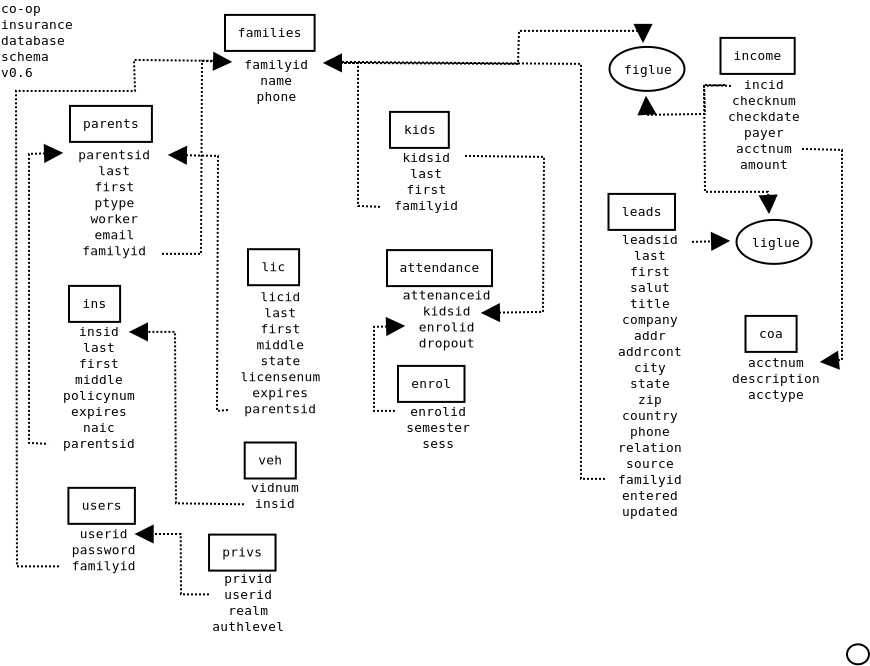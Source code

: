 <?xml version="1.0"?>
<dia:diagram xmlns:dia="http://www.lysator.liu.se/~alla/dia/">
  <dia:layer name="Background" visible="true">
    <dia:object type="ER - Entity" version="0" id="O0">
      <dia:attribute name="obj_pos">
        <dia:point val="19.75,5.65"/>
      </dia:attribute>
      <dia:attribute name="obj_bb">
        <dia:rectangle val="19.7,5.6;23.339,7.5"/>
      </dia:attribute>
      <dia:attribute name="elem_corner">
        <dia:point val="19.75,5.65"/>
      </dia:attribute>
      <dia:attribute name="elem_width">
        <dia:real val="3.539"/>
      </dia:attribute>
      <dia:attribute name="elem_height">
        <dia:real val="1.8"/>
      </dia:attribute>
      <dia:attribute name="border_width">
        <dia:real val="0.1"/>
      </dia:attribute>
      <dia:attribute name="border_color">
        <dia:color val="#000000"/>
      </dia:attribute>
      <dia:attribute name="inner_color">
        <dia:color val="#ffffff"/>
      </dia:attribute>
      <dia:attribute name="name">
        <dia:string>#kids#</dia:string>
      </dia:attribute>
      <dia:attribute name="weak">
        <dia:boolean val="false"/>
      </dia:attribute>
    </dia:object>
    <dia:object type="ER - Entity" version="0" id="O1">
      <dia:attribute name="obj_pos">
        <dia:point val="3.75,5.35"/>
      </dia:attribute>
      <dia:attribute name="obj_bb">
        <dia:rectangle val="3.7,5.3;8.794,7.2"/>
      </dia:attribute>
      <dia:attribute name="elem_corner">
        <dia:point val="3.75,5.35"/>
      </dia:attribute>
      <dia:attribute name="elem_width">
        <dia:real val="4.994"/>
      </dia:attribute>
      <dia:attribute name="elem_height">
        <dia:real val="1.8"/>
      </dia:attribute>
      <dia:attribute name="border_width">
        <dia:real val="0.1"/>
      </dia:attribute>
      <dia:attribute name="border_color">
        <dia:color val="#000000"/>
      </dia:attribute>
      <dia:attribute name="inner_color">
        <dia:color val="#ffffff"/>
      </dia:attribute>
      <dia:attribute name="name">
        <dia:string>#parents#</dia:string>
      </dia:attribute>
      <dia:attribute name="weak">
        <dia:boolean val="false"/>
      </dia:attribute>
    </dia:object>
    <dia:object type="ER - Entity" version="0" id="O2">
      <dia:attribute name="obj_pos">
        <dia:point val="3.7,14.35"/>
      </dia:attribute>
      <dia:attribute name="obj_bb">
        <dia:rectangle val="3.65,14.3;6.804,16.2"/>
      </dia:attribute>
      <dia:attribute name="elem_corner">
        <dia:point val="3.7,14.35"/>
      </dia:attribute>
      <dia:attribute name="elem_width">
        <dia:real val="3.054"/>
      </dia:attribute>
      <dia:attribute name="elem_height">
        <dia:real val="1.8"/>
      </dia:attribute>
      <dia:attribute name="border_width">
        <dia:real val="0.1"/>
      </dia:attribute>
      <dia:attribute name="border_color">
        <dia:color val="#000000"/>
      </dia:attribute>
      <dia:attribute name="inner_color">
        <dia:color val="#ffffff"/>
      </dia:attribute>
      <dia:attribute name="name">
        <dia:string>#ins#</dia:string>
      </dia:attribute>
      <dia:attribute name="weak">
        <dia:boolean val="false"/>
      </dia:attribute>
    </dia:object>
    <dia:object type="ER - Entity" version="0" id="O3">
      <dia:attribute name="obj_pos">
        <dia:point val="12.65,12.515"/>
      </dia:attribute>
      <dia:attribute name="obj_bb">
        <dia:rectangle val="12.6,12.466;15.754,14.366"/>
      </dia:attribute>
      <dia:attribute name="elem_corner">
        <dia:point val="12.65,12.515"/>
      </dia:attribute>
      <dia:attribute name="elem_width">
        <dia:real val="3.054"/>
      </dia:attribute>
      <dia:attribute name="elem_height">
        <dia:real val="1.8"/>
      </dia:attribute>
      <dia:attribute name="border_width">
        <dia:real val="0.1"/>
      </dia:attribute>
      <dia:attribute name="border_color">
        <dia:color val="#000000"/>
      </dia:attribute>
      <dia:attribute name="inner_color">
        <dia:color val="#ffffff"/>
      </dia:attribute>
      <dia:attribute name="name">
        <dia:string>#lic#</dia:string>
      </dia:attribute>
      <dia:attribute name="weak">
        <dia:boolean val="false"/>
      </dia:attribute>
    </dia:object>
    <dia:object type="ER - Entity" version="0" id="O4">
      <dia:attribute name="obj_pos">
        <dia:point val="20.15,18.35"/>
      </dia:attribute>
      <dia:attribute name="obj_bb">
        <dia:rectangle val="20.1,18.3;24.224,20.2"/>
      </dia:attribute>
      <dia:attribute name="elem_corner">
        <dia:point val="20.15,18.35"/>
      </dia:attribute>
      <dia:attribute name="elem_width">
        <dia:real val="4.024"/>
      </dia:attribute>
      <dia:attribute name="elem_height">
        <dia:real val="1.8"/>
      </dia:attribute>
      <dia:attribute name="border_width">
        <dia:real val="0.1"/>
      </dia:attribute>
      <dia:attribute name="border_color">
        <dia:color val="#000000"/>
      </dia:attribute>
      <dia:attribute name="inner_color">
        <dia:color val="#ffffff"/>
      </dia:attribute>
      <dia:attribute name="name">
        <dia:string>#enrol#</dia:string>
      </dia:attribute>
      <dia:attribute name="weak">
        <dia:boolean val="false"/>
      </dia:attribute>
    </dia:object>
    <dia:object type="ER - Entity" version="0" id="O5">
      <dia:attribute name="obj_pos">
        <dia:point val="11.5,0.8"/>
      </dia:attribute>
      <dia:attribute name="obj_bb">
        <dia:rectangle val="11.45,0.75;17.028,2.65"/>
      </dia:attribute>
      <dia:attribute name="elem_corner">
        <dia:point val="11.5,0.8"/>
      </dia:attribute>
      <dia:attribute name="elem_width">
        <dia:real val="5.478"/>
      </dia:attribute>
      <dia:attribute name="elem_height">
        <dia:real val="1.8"/>
      </dia:attribute>
      <dia:attribute name="border_width">
        <dia:real val="0.1"/>
      </dia:attribute>
      <dia:attribute name="border_color">
        <dia:color val="#000000"/>
      </dia:attribute>
      <dia:attribute name="inner_color">
        <dia:color val="#ffffff"/>
      </dia:attribute>
      <dia:attribute name="name">
        <dia:string>#families#</dia:string>
      </dia:attribute>
      <dia:attribute name="weak">
        <dia:boolean val="false"/>
      </dia:attribute>
    </dia:object>
    <dia:object type="Standard - Text" version="0" id="O6">
      <dia:attribute name="obj_pos">
        <dia:point val="4.8,16.2"/>
      </dia:attribute>
      <dia:attribute name="obj_bb">
        <dia:rectangle val="4.75,15.566;4.8,16.366"/>
      </dia:attribute>
      <dia:attribute name="text">
        <dia:composite type="text">
          <dia:attribute name="string">
            <dia:string>##</dia:string>
          </dia:attribute>
          <dia:attribute name="font">
            <dia:font name="Courier"/>
          </dia:attribute>
          <dia:attribute name="height">
            <dia:real val="0.8"/>
          </dia:attribute>
          <dia:attribute name="pos">
            <dia:point val="4.8,16.2"/>
          </dia:attribute>
          <dia:attribute name="color">
            <dia:color val="#000000"/>
          </dia:attribute>
          <dia:attribute name="alignment">
            <dia:enum val="1"/>
          </dia:attribute>
        </dia:composite>
      </dia:attribute>
    </dia:object>
    <dia:object type="Standard - Text" version="0" id="O7">
      <dia:attribute name="obj_pos">
        <dia:point val="5.227,16.15"/>
      </dia:attribute>
      <dia:attribute name="obj_bb">
        <dia:rectangle val="5.177,15.515;5.227,16.316"/>
      </dia:attribute>
      <dia:attribute name="text">
        <dia:composite type="text">
          <dia:attribute name="string">
            <dia:string>##</dia:string>
          </dia:attribute>
          <dia:attribute name="font">
            <dia:font name="Courier"/>
          </dia:attribute>
          <dia:attribute name="height">
            <dia:real val="0.8"/>
          </dia:attribute>
          <dia:attribute name="pos">
            <dia:point val="5.227,16.15"/>
          </dia:attribute>
          <dia:attribute name="color">
            <dia:color val="#000000"/>
          </dia:attribute>
          <dia:attribute name="alignment">
            <dia:enum val="1"/>
          </dia:attribute>
        </dia:composite>
      </dia:attribute>
      <dia:connections>
        <dia:connection handle="0" to="O2" connection="6"/>
      </dia:connections>
    </dia:object>
    <dia:object type="Standard - Text" version="0" id="O8">
      <dia:attribute name="obj_pos">
        <dia:point val="5.2,16.85"/>
      </dia:attribute>
      <dia:attribute name="obj_bb">
        <dia:rectangle val="2.868,16.215;7.482,22.616"/>
      </dia:attribute>
      <dia:attribute name="text">
        <dia:composite type="text">
          <dia:attribute name="string">
            <dia:string>#insid
last
first
middle
policynum
expires
naic
parentsid#</dia:string>
          </dia:attribute>
          <dia:attribute name="font">
            <dia:font name="Courier"/>
          </dia:attribute>
          <dia:attribute name="height">
            <dia:real val="0.8"/>
          </dia:attribute>
          <dia:attribute name="pos">
            <dia:point val="5.2,16.85"/>
          </dia:attribute>
          <dia:attribute name="color">
            <dia:color val="#000000"/>
          </dia:attribute>
          <dia:attribute name="alignment">
            <dia:enum val="1"/>
          </dia:attribute>
        </dia:composite>
      </dia:attribute>
    </dia:object>
    <dia:object type="Standard - Text" version="0" id="O9">
      <dia:attribute name="obj_pos">
        <dia:point val="14.268,15.116"/>
      </dia:attribute>
      <dia:attribute name="obj_bb">
        <dia:rectangle val="11.694,14.481;16.792,20.881"/>
      </dia:attribute>
      <dia:attribute name="text">
        <dia:composite type="text">
          <dia:attribute name="string">
            <dia:string>#licid
last
first
middle
state
licensenum
expires
parentsid#</dia:string>
          </dia:attribute>
          <dia:attribute name="font">
            <dia:font name="Courier"/>
          </dia:attribute>
          <dia:attribute name="height">
            <dia:real val="0.8"/>
          </dia:attribute>
          <dia:attribute name="pos">
            <dia:point val="14.268,15.116"/>
          </dia:attribute>
          <dia:attribute name="color">
            <dia:color val="#000000"/>
          </dia:attribute>
          <dia:attribute name="alignment">
            <dia:enum val="1"/>
          </dia:attribute>
        </dia:composite>
      </dia:attribute>
    </dia:object>
    <dia:object type="Standard - Text" version="0" id="O10">
      <dia:attribute name="obj_pos">
        <dia:point val="22.168,20.85"/>
      </dia:attribute>
      <dia:attribute name="obj_bb">
        <dia:rectangle val="20.079,20.215;24.208,22.616"/>
      </dia:attribute>
      <dia:attribute name="text">
        <dia:composite type="text">
          <dia:attribute name="string">
            <dia:string>#enrolid
semester
sess#</dia:string>
          </dia:attribute>
          <dia:attribute name="font">
            <dia:font name="Courier"/>
          </dia:attribute>
          <dia:attribute name="height">
            <dia:real val="0.8"/>
          </dia:attribute>
          <dia:attribute name="pos">
            <dia:point val="22.168,20.85"/>
          </dia:attribute>
          <dia:attribute name="color">
            <dia:color val="#000000"/>
          </dia:attribute>
          <dia:attribute name="alignment">
            <dia:enum val="1"/>
          </dia:attribute>
        </dia:composite>
      </dia:attribute>
    </dia:object>
    <dia:object type="Standard - Text" version="0" id="O11">
      <dia:attribute name="obj_pos">
        <dia:point val="21.568,8.15"/>
      </dia:attribute>
      <dia:attribute name="obj_bb">
        <dia:rectangle val="19.479,7.516;23.608,10.716"/>
      </dia:attribute>
      <dia:attribute name="text">
        <dia:composite type="text">
          <dia:attribute name="string">
            <dia:string>#kidsid
last
first
familyid#</dia:string>
          </dia:attribute>
          <dia:attribute name="font">
            <dia:font name="Courier"/>
          </dia:attribute>
          <dia:attribute name="height">
            <dia:real val="0.8"/>
          </dia:attribute>
          <dia:attribute name="pos">
            <dia:point val="21.568,8.15"/>
          </dia:attribute>
          <dia:attribute name="color">
            <dia:color val="#000000"/>
          </dia:attribute>
          <dia:attribute name="alignment">
            <dia:enum val="1"/>
          </dia:attribute>
        </dia:composite>
      </dia:attribute>
    </dia:object>
    <dia:object type="Standard - Text" version="0" id="O12">
      <dia:attribute name="obj_pos">
        <dia:point val="12.718,2.65"/>
      </dia:attribute>
      <dia:attribute name="obj_bb">
        <dia:rectangle val="12.668,2.016;12.718,2.816"/>
      </dia:attribute>
      <dia:attribute name="text">
        <dia:composite type="text">
          <dia:attribute name="string">
            <dia:string>##</dia:string>
          </dia:attribute>
          <dia:attribute name="font">
            <dia:font name="Courier"/>
          </dia:attribute>
          <dia:attribute name="height">
            <dia:real val="0.8"/>
          </dia:attribute>
          <dia:attribute name="pos">
            <dia:point val="12.718,2.65"/>
          </dia:attribute>
          <dia:attribute name="color">
            <dia:color val="#000000"/>
          </dia:attribute>
          <dia:attribute name="alignment">
            <dia:enum val="1"/>
          </dia:attribute>
        </dia:composite>
      </dia:attribute>
    </dia:object>
    <dia:object type="Standard - Text" version="0" id="O13">
      <dia:attribute name="obj_pos">
        <dia:point val="14.068,3.5"/>
      </dia:attribute>
      <dia:attribute name="obj_bb">
        <dia:rectangle val="11.979,2.866;16.108,5.266"/>
      </dia:attribute>
      <dia:attribute name="text">
        <dia:composite type="text">
          <dia:attribute name="string">
            <dia:string>#familyid
name
phone#</dia:string>
          </dia:attribute>
          <dia:attribute name="font">
            <dia:font name="Courier"/>
          </dia:attribute>
          <dia:attribute name="height">
            <dia:real val="0.8"/>
          </dia:attribute>
          <dia:attribute name="pos">
            <dia:point val="14.068,3.5"/>
          </dia:attribute>
          <dia:attribute name="color">
            <dia:color val="#000000"/>
          </dia:attribute>
          <dia:attribute name="alignment">
            <dia:enum val="1"/>
          </dia:attribute>
        </dia:composite>
      </dia:attribute>
    </dia:object>
    <dia:object type="Standard - Text" version="0" id="O14">
      <dia:attribute name="obj_pos">
        <dia:point val="5.968,8.016"/>
      </dia:attribute>
      <dia:attribute name="obj_bb">
        <dia:rectangle val="3.637,7.381;8.25,12.981"/>
      </dia:attribute>
      <dia:attribute name="text">
        <dia:composite type="text">
          <dia:attribute name="string">
            <dia:string>#parentsid
last
first
ptype
worker
email
familyid#</dia:string>
          </dia:attribute>
          <dia:attribute name="font">
            <dia:font name="Courier"/>
          </dia:attribute>
          <dia:attribute name="height">
            <dia:real val="0.8"/>
          </dia:attribute>
          <dia:attribute name="pos">
            <dia:point val="5.968,8.016"/>
          </dia:attribute>
          <dia:attribute name="color">
            <dia:color val="#000000"/>
          </dia:attribute>
          <dia:attribute name="alignment">
            <dia:enum val="1"/>
          </dia:attribute>
        </dia:composite>
      </dia:attribute>
    </dia:object>
    <dia:object type="Standard - PolyLine" version="0" id="O15">
      <dia:attribute name="obj_pos">
        <dia:point val="8.35,12.75"/>
      </dia:attribute>
      <dia:attribute name="obj_bb">
        <dia:rectangle val="8.3,2.35;11.85,12.8"/>
      </dia:attribute>
      <dia:attribute name="poly_points">
        <dia:point val="8.35,12.75"/>
        <dia:point val="10.3,12.75"/>
        <dia:point val="10.35,3.1"/>
        <dia:point val="11.8,3.15"/>
      </dia:attribute>
      <dia:attribute name="line_style">
        <dia:enum val="4"/>
      </dia:attribute>
      <dia:attribute name="end_arrow">
        <dia:enum val="3"/>
      </dia:attribute>
      <dia:attribute name="end_arrow_length">
        <dia:real val="0.8"/>
      </dia:attribute>
      <dia:attribute name="end_arrow_width">
        <dia:real val="0.8"/>
      </dia:attribute>
    </dia:object>
    <dia:object type="Standard - PolyLine" version="0" id="O16">
      <dia:attribute name="obj_pos">
        <dia:point val="16.45,3.2"/>
      </dia:attribute>
      <dia:attribute name="obj_bb">
        <dia:rectangle val="16.4,2.4;19.3,10.45"/>
      </dia:attribute>
      <dia:attribute name="poly_points">
        <dia:point val="16.45,3.2"/>
        <dia:point val="18.15,3.2"/>
        <dia:point val="18.15,10.35"/>
        <dia:point val="19.25,10.4"/>
      </dia:attribute>
      <dia:attribute name="line_style">
        <dia:enum val="4"/>
      </dia:attribute>
      <dia:attribute name="start_arrow">
        <dia:enum val="3"/>
      </dia:attribute>
      <dia:attribute name="start_arrow_length">
        <dia:real val="0.8"/>
      </dia:attribute>
      <dia:attribute name="start_arrow_width">
        <dia:real val="0.8"/>
      </dia:attribute>
    </dia:object>
    <dia:object type="Standard - Text" version="0" id="O17">
      <dia:attribute name="obj_pos">
        <dia:point val="5.05,7.6"/>
      </dia:attribute>
      <dia:attribute name="obj_bb">
        <dia:rectangle val="5,6.966;5.05,7.766"/>
      </dia:attribute>
      <dia:attribute name="text">
        <dia:composite type="text">
          <dia:attribute name="string">
            <dia:string>##</dia:string>
          </dia:attribute>
          <dia:attribute name="font">
            <dia:font name="Courier"/>
          </dia:attribute>
          <dia:attribute name="height">
            <dia:real val="0.8"/>
          </dia:attribute>
          <dia:attribute name="pos">
            <dia:point val="5.05,7.6"/>
          </dia:attribute>
          <dia:attribute name="color">
            <dia:color val="#000000"/>
          </dia:attribute>
          <dia:attribute name="alignment">
            <dia:enum val="1"/>
          </dia:attribute>
        </dia:composite>
      </dia:attribute>
    </dia:object>
    <dia:object type="Standard - PolyLine" version="0" id="O18">
      <dia:attribute name="obj_pos">
        <dia:point val="3.35,7.7"/>
      </dia:attribute>
      <dia:attribute name="obj_bb">
        <dia:rectangle val="1.65,6.9;3.4,22.3"/>
      </dia:attribute>
      <dia:attribute name="poly_points">
        <dia:point val="3.35,7.7"/>
        <dia:point val="1.7,7.75"/>
        <dia:point val="1.7,22.2"/>
        <dia:point val="2.65,22.25"/>
      </dia:attribute>
      <dia:attribute name="line_style">
        <dia:enum val="4"/>
      </dia:attribute>
      <dia:attribute name="start_arrow">
        <dia:enum val="3"/>
      </dia:attribute>
      <dia:attribute name="start_arrow_length">
        <dia:real val="0.8"/>
      </dia:attribute>
      <dia:attribute name="start_arrow_width">
        <dia:real val="0.8"/>
      </dia:attribute>
    </dia:object>
    <dia:object type="ER - Entity" version="0" id="O19">
      <dia:attribute name="obj_pos">
        <dia:point val="12.485,22.18"/>
      </dia:attribute>
      <dia:attribute name="obj_bb">
        <dia:rectangle val="12.435,22.13;15.589,24.03"/>
      </dia:attribute>
      <dia:attribute name="elem_corner">
        <dia:point val="12.485,22.18"/>
      </dia:attribute>
      <dia:attribute name="elem_width">
        <dia:real val="3.054"/>
      </dia:attribute>
      <dia:attribute name="elem_height">
        <dia:real val="1.8"/>
      </dia:attribute>
      <dia:attribute name="border_width">
        <dia:real val="0.1"/>
      </dia:attribute>
      <dia:attribute name="border_color">
        <dia:color val="#000000"/>
      </dia:attribute>
      <dia:attribute name="inner_color">
        <dia:color val="#ffffff"/>
      </dia:attribute>
      <dia:attribute name="name">
        <dia:string>#veh#</dia:string>
      </dia:attribute>
      <dia:attribute name="weak">
        <dia:boolean val="false"/>
      </dia:attribute>
    </dia:object>
    <dia:object type="Standard - Text" version="0" id="O20">
      <dia:attribute name="obj_pos">
        <dia:point val="14,24.65"/>
      </dia:attribute>
      <dia:attribute name="obj_bb">
        <dia:rectangle val="12.446,24.015;15.554,25.616"/>
      </dia:attribute>
      <dia:attribute name="text">
        <dia:composite type="text">
          <dia:attribute name="string">
            <dia:string>#vidnum
insid#</dia:string>
          </dia:attribute>
          <dia:attribute name="font">
            <dia:font name="Courier"/>
          </dia:attribute>
          <dia:attribute name="height">
            <dia:real val="0.8"/>
          </dia:attribute>
          <dia:attribute name="pos">
            <dia:point val="14,24.65"/>
          </dia:attribute>
          <dia:attribute name="color">
            <dia:color val="#000000"/>
          </dia:attribute>
          <dia:attribute name="alignment">
            <dia:enum val="1"/>
          </dia:attribute>
        </dia:composite>
      </dia:attribute>
    </dia:object>
    <dia:object type="Standard - PolyLine" version="0" id="O21">
      <dia:attribute name="obj_pos">
        <dia:point val="20.45,16.35"/>
      </dia:attribute>
      <dia:attribute name="obj_bb">
        <dia:rectangle val="18.9,15.55;20.5,20.65"/>
      </dia:attribute>
      <dia:attribute name="poly_points">
        <dia:point val="20.45,16.35"/>
        <dia:point val="18.95,16.4"/>
        <dia:point val="18.95,20.6"/>
        <dia:point val="20,20.6"/>
      </dia:attribute>
      <dia:attribute name="line_style">
        <dia:enum val="4"/>
      </dia:attribute>
      <dia:attribute name="start_arrow">
        <dia:enum val="3"/>
      </dia:attribute>
      <dia:attribute name="start_arrow_length">
        <dia:real val="0.8"/>
      </dia:attribute>
      <dia:attribute name="start_arrow_width">
        <dia:real val="0.8"/>
      </dia:attribute>
    </dia:object>
    <dia:object type="Standard - PolyLine" version="0" id="O22">
      <dia:attribute name="obj_pos">
        <dia:point val="23.5,7.85"/>
      </dia:attribute>
      <dia:attribute name="obj_bb">
        <dia:rectangle val="23.45,7.8;27.5,16.5"/>
      </dia:attribute>
      <dia:attribute name="poly_points">
        <dia:point val="23.5,7.85"/>
        <dia:point val="27.45,7.9"/>
        <dia:point val="27.4,15.65"/>
        <dia:point val="24.35,15.7"/>
      </dia:attribute>
      <dia:attribute name="line_style">
        <dia:enum val="4"/>
      </dia:attribute>
      <dia:attribute name="end_arrow">
        <dia:enum val="3"/>
      </dia:attribute>
      <dia:attribute name="end_arrow_length">
        <dia:real val="0.8"/>
      </dia:attribute>
      <dia:attribute name="end_arrow_width">
        <dia:real val="0.8"/>
      </dia:attribute>
    </dia:object>
    <dia:object type="Standard - PolyLine" version="0" id="O23">
      <dia:attribute name="obj_pos">
        <dia:point val="12.45,25.27"/>
      </dia:attribute>
      <dia:attribute name="obj_bb">
        <dia:rectangle val="6.7,15.85;12.5,25.32"/>
      </dia:attribute>
      <dia:attribute name="poly_points">
        <dia:point val="12.45,25.27"/>
        <dia:point val="9.05,25.22"/>
        <dia:point val="9,16.65"/>
        <dia:point val="6.75,16.65"/>
      </dia:attribute>
      <dia:attribute name="line_style">
        <dia:enum val="4"/>
      </dia:attribute>
      <dia:attribute name="end_arrow">
        <dia:enum val="3"/>
      </dia:attribute>
      <dia:attribute name="end_arrow_length">
        <dia:real val="0.8"/>
      </dia:attribute>
      <dia:attribute name="end_arrow_width">
        <dia:real val="0.8"/>
      </dia:attribute>
    </dia:object>
    <dia:object type="Standard - PolyLine" version="0" id="O24">
      <dia:attribute name="obj_pos">
        <dia:point val="8.7,7.8"/>
      </dia:attribute>
      <dia:attribute name="obj_bb">
        <dia:rectangle val="8.65,7.0;11.75,20.654"/>
      </dia:attribute>
      <dia:attribute name="poly_points">
        <dia:point val="8.7,7.8"/>
        <dia:point val="11.15,7.85"/>
        <dia:point val="11.1,20.6"/>
        <dia:point val="11.7,20.55"/>
      </dia:attribute>
      <dia:attribute name="line_style">
        <dia:enum val="4"/>
      </dia:attribute>
      <dia:attribute name="start_arrow">
        <dia:enum val="3"/>
      </dia:attribute>
      <dia:attribute name="start_arrow_length">
        <dia:real val="0.8"/>
      </dia:attribute>
      <dia:attribute name="start_arrow_width">
        <dia:real val="0.8"/>
      </dia:attribute>
    </dia:object>
    <dia:object type="Standard - Text" version="0" id="O25">
      <dia:attribute name="obj_pos">
        <dia:point val="0.3,0.7"/>
      </dia:attribute>
      <dia:attribute name="obj_bb">
        <dia:rectangle val="0.3,0.066;4.863,4.066"/>
      </dia:attribute>
      <dia:attribute name="text">
        <dia:composite type="text">
          <dia:attribute name="string">
            <dia:string>#co-op
insurance
database
schema
v0.6#</dia:string>
          </dia:attribute>
          <dia:attribute name="font">
            <dia:font name="Courier"/>
          </dia:attribute>
          <dia:attribute name="height">
            <dia:real val="0.8"/>
          </dia:attribute>
          <dia:attribute name="pos">
            <dia:point val="0.3,0.7"/>
          </dia:attribute>
          <dia:attribute name="color">
            <dia:color val="#000000"/>
          </dia:attribute>
          <dia:attribute name="alignment">
            <dia:enum val="0"/>
          </dia:attribute>
        </dia:composite>
      </dia:attribute>
    </dia:object>
    <dia:object type="ER - Entity" version="0" id="O26">
      <dia:attribute name="obj_pos">
        <dia:point val="37.525,15.85"/>
      </dia:attribute>
      <dia:attribute name="obj_bb">
        <dia:rectangle val="37.475,15.8;40.629,17.7"/>
      </dia:attribute>
      <dia:attribute name="elem_corner">
        <dia:point val="37.525,15.85"/>
      </dia:attribute>
      <dia:attribute name="elem_width">
        <dia:real val="3.054"/>
      </dia:attribute>
      <dia:attribute name="elem_height">
        <dia:real val="1.8"/>
      </dia:attribute>
      <dia:attribute name="border_width">
        <dia:real val="0.1"/>
      </dia:attribute>
      <dia:attribute name="border_color">
        <dia:color val="#000000"/>
      </dia:attribute>
      <dia:attribute name="inner_color">
        <dia:color val="#ffffff"/>
      </dia:attribute>
      <dia:attribute name="name">
        <dia:string>#coa#</dia:string>
      </dia:attribute>
      <dia:attribute name="weak">
        <dia:boolean val="false"/>
      </dia:attribute>
    </dia:object>
    <dia:object type="ER - Entity" version="0" id="O27">
      <dia:attribute name="obj_pos">
        <dia:point val="30.675,9.75"/>
      </dia:attribute>
      <dia:attribute name="obj_bb">
        <dia:rectangle val="30.625,9.7;34.749,11.6"/>
      </dia:attribute>
      <dia:attribute name="elem_corner">
        <dia:point val="30.675,9.75"/>
      </dia:attribute>
      <dia:attribute name="elem_width">
        <dia:real val="4.024"/>
      </dia:attribute>
      <dia:attribute name="elem_height">
        <dia:real val="1.8"/>
      </dia:attribute>
      <dia:attribute name="border_width">
        <dia:real val="0.1"/>
      </dia:attribute>
      <dia:attribute name="border_color">
        <dia:color val="#000000"/>
      </dia:attribute>
      <dia:attribute name="inner_color">
        <dia:color val="#ffffff"/>
      </dia:attribute>
      <dia:attribute name="name">
        <dia:string>#leads#</dia:string>
      </dia:attribute>
      <dia:attribute name="weak">
        <dia:boolean val="false"/>
      </dia:attribute>
    </dia:object>
    <dia:object type="ER - Entity" version="0" id="O28">
      <dia:attribute name="obj_pos">
        <dia:point val="36.275,1.95"/>
      </dia:attribute>
      <dia:attribute name="obj_bb">
        <dia:rectangle val="36.225,1.9;40.834,3.8"/>
      </dia:attribute>
      <dia:attribute name="elem_corner">
        <dia:point val="36.275,1.95"/>
      </dia:attribute>
      <dia:attribute name="elem_width">
        <dia:real val="4.509"/>
      </dia:attribute>
      <dia:attribute name="elem_height">
        <dia:real val="1.8"/>
      </dia:attribute>
      <dia:attribute name="border_width">
        <dia:real val="0.1"/>
      </dia:attribute>
      <dia:attribute name="border_color">
        <dia:color val="#000000"/>
      </dia:attribute>
      <dia:attribute name="inner_color">
        <dia:color val="#ffffff"/>
      </dia:attribute>
      <dia:attribute name="name">
        <dia:string>#income#</dia:string>
      </dia:attribute>
      <dia:attribute name="weak">
        <dia:boolean val="false"/>
      </dia:attribute>
    </dia:object>
    <dia:object type="Standard - Text" version="0" id="O29">
      <dia:attribute name="obj_pos">
        <dia:point val="33.1,15.05"/>
      </dia:attribute>
      <dia:attribute name="obj_bb">
        <dia:rectangle val="33.05,14.415;33.1,15.216"/>
      </dia:attribute>
      <dia:attribute name="text">
        <dia:composite type="text">
          <dia:attribute name="string">
            <dia:string>##</dia:string>
          </dia:attribute>
          <dia:attribute name="font">
            <dia:font name="Courier"/>
          </dia:attribute>
          <dia:attribute name="height">
            <dia:real val="0.8"/>
          </dia:attribute>
          <dia:attribute name="pos">
            <dia:point val="33.1,15.05"/>
          </dia:attribute>
          <dia:attribute name="color">
            <dia:color val="#000000"/>
          </dia:attribute>
          <dia:attribute name="alignment">
            <dia:enum val="1"/>
          </dia:attribute>
        </dia:composite>
      </dia:attribute>
    </dia:object>
    <dia:object type="Standard - Text" version="0" id="O30">
      <dia:attribute name="obj_pos">
        <dia:point val="38.45,4.5"/>
      </dia:attribute>
      <dia:attribute name="obj_bb">
        <dia:rectangle val="36.118,3.866;40.732,8.666"/>
      </dia:attribute>
      <dia:attribute name="text">
        <dia:composite type="text">
          <dia:attribute name="string">
            <dia:string>#incid
checknum
checkdate
payer
acctnum
amount#</dia:string>
          </dia:attribute>
          <dia:attribute name="font">
            <dia:font name="Courier"/>
          </dia:attribute>
          <dia:attribute name="height">
            <dia:real val="0.8"/>
          </dia:attribute>
          <dia:attribute name="pos">
            <dia:point val="38.45,4.5"/>
          </dia:attribute>
          <dia:attribute name="color">
            <dia:color val="#000000"/>
          </dia:attribute>
          <dia:attribute name="alignment">
            <dia:enum val="1"/>
          </dia:attribute>
        </dia:composite>
      </dia:attribute>
    </dia:object>
    <dia:object type="Standard - Text" version="0" id="O31">
      <dia:attribute name="obj_pos">
        <dia:point val="39.05,18.4"/>
      </dia:attribute>
      <dia:attribute name="obj_bb">
        <dia:rectangle val="36.234,17.765;41.816,20.166"/>
      </dia:attribute>
      <dia:attribute name="text">
        <dia:composite type="text">
          <dia:attribute name="string">
            <dia:string>#acctnum
description
acctype#</dia:string>
          </dia:attribute>
          <dia:attribute name="font">
            <dia:font name="Courier"/>
          </dia:attribute>
          <dia:attribute name="height">
            <dia:real val="0.8"/>
          </dia:attribute>
          <dia:attribute name="pos">
            <dia:point val="39.05,18.4"/>
          </dia:attribute>
          <dia:attribute name="color">
            <dia:color val="#000000"/>
          </dia:attribute>
          <dia:attribute name="alignment">
            <dia:enum val="1"/>
          </dia:attribute>
        </dia:composite>
      </dia:attribute>
    </dia:object>
    <dia:object type="Standard - Ellipse" version="0" id="O32">
      <dia:attribute name="obj_pos">
        <dia:point val="37.075,11.05"/>
      </dia:attribute>
      <dia:attribute name="obj_bb">
        <dia:rectangle val="37.025,11;40.875,13.3"/>
      </dia:attribute>
      <dia:attribute name="elem_corner">
        <dia:point val="37.075,11.05"/>
      </dia:attribute>
      <dia:attribute name="elem_width">
        <dia:real val="3.75"/>
      </dia:attribute>
      <dia:attribute name="elem_height">
        <dia:real val="2.2"/>
      </dia:attribute>
    </dia:object>
    <dia:object type="Standard - Text" version="0" id="O33">
      <dia:attribute name="obj_pos">
        <dia:point val="39.05,12.4"/>
      </dia:attribute>
      <dia:attribute name="obj_bb">
        <dia:rectangle val="37.446,11.765;40.604,12.566"/>
      </dia:attribute>
      <dia:attribute name="text">
        <dia:composite type="text">
          <dia:attribute name="string">
            <dia:string>#liglue#</dia:string>
          </dia:attribute>
          <dia:attribute name="font">
            <dia:font name="Courier"/>
          </dia:attribute>
          <dia:attribute name="height">
            <dia:real val="0.8"/>
          </dia:attribute>
          <dia:attribute name="pos">
            <dia:point val="39.05,12.4"/>
          </dia:attribute>
          <dia:attribute name="color">
            <dia:color val="#000000"/>
          </dia:attribute>
          <dia:attribute name="alignment">
            <dia:enum val="1"/>
          </dia:attribute>
        </dia:composite>
      </dia:attribute>
    </dia:object>
    <dia:object type="Standard - Ellipse" version="0" id="O34">
      <dia:attribute name="obj_pos">
        <dia:point val="30.725,2.4"/>
      </dia:attribute>
      <dia:attribute name="obj_bb">
        <dia:rectangle val="30.675,2.35;34.525,4.65"/>
      </dia:attribute>
      <dia:attribute name="elem_corner">
        <dia:point val="30.725,2.4"/>
      </dia:attribute>
      <dia:attribute name="elem_width">
        <dia:real val="3.75"/>
      </dia:attribute>
      <dia:attribute name="elem_height">
        <dia:real val="2.2"/>
      </dia:attribute>
    </dia:object>
    <dia:object type="Standard - Text" version="0" id="O35">
      <dia:attribute name="obj_pos">
        <dia:point val="32.65,3.75"/>
      </dia:attribute>
      <dia:attribute name="obj_bb">
        <dia:rectangle val="31.046,3.116;34.204,3.916"/>
      </dia:attribute>
      <dia:attribute name="text">
        <dia:composite type="text">
          <dia:attribute name="string">
            <dia:string>#figlue#</dia:string>
          </dia:attribute>
          <dia:attribute name="font">
            <dia:font name="Courier"/>
          </dia:attribute>
          <dia:attribute name="height">
            <dia:real val="0.8"/>
          </dia:attribute>
          <dia:attribute name="pos">
            <dia:point val="32.65,3.75"/>
          </dia:attribute>
          <dia:attribute name="color">
            <dia:color val="#000000"/>
          </dia:attribute>
          <dia:attribute name="alignment">
            <dia:enum val="1"/>
          </dia:attribute>
        </dia:composite>
      </dia:attribute>
    </dia:object>
    <dia:object type="Standard - Text" version="0" id="O36">
      <dia:attribute name="obj_pos">
        <dia:point val="32.75,12.25"/>
      </dia:attribute>
      <dia:attribute name="obj_bb">
        <dia:rectangle val="30.661,11.616;34.789,26.015"/>
      </dia:attribute>
      <dia:attribute name="text">
        <dia:composite type="text">
          <dia:attribute name="string">
            <dia:string>#leadsid
last
first
salut
title
company
addr
addrcont
city
state
zip
country
phone
relation
source
familyid
entered
updated#</dia:string>
          </dia:attribute>
          <dia:attribute name="font">
            <dia:font name="Courier"/>
          </dia:attribute>
          <dia:attribute name="height">
            <dia:real val="0.8"/>
          </dia:attribute>
          <dia:attribute name="pos">
            <dia:point val="32.75,12.25"/>
          </dia:attribute>
          <dia:attribute name="color">
            <dia:color val="#000000"/>
          </dia:attribute>
          <dia:attribute name="alignment">
            <dia:enum val="1"/>
          </dia:attribute>
        </dia:composite>
      </dia:attribute>
    </dia:object>
    <dia:object type="Standard - PolyLine" version="0" id="O37">
      <dia:attribute name="obj_pos">
        <dia:point val="40.35,7.5"/>
      </dia:attribute>
      <dia:attribute name="obj_bb">
        <dia:rectangle val="40.3,7.45;42.4,18.946"/>
      </dia:attribute>
      <dia:attribute name="poly_points">
        <dia:point val="40.35,7.5"/>
        <dia:point val="42.35,7.55"/>
        <dia:point val="42.35,18.05"/>
        <dia:point val="41.3,18.15"/>
      </dia:attribute>
      <dia:attribute name="line_style">
        <dia:enum val="4"/>
      </dia:attribute>
      <dia:attribute name="end_arrow">
        <dia:enum val="3"/>
      </dia:attribute>
      <dia:attribute name="end_arrow_length">
        <dia:real val="0.8"/>
      </dia:attribute>
      <dia:attribute name="end_arrow_width">
        <dia:real val="0.8"/>
      </dia:attribute>
    </dia:object>
    <dia:object type="Standard - PolyLine" version="0" id="O38">
      <dia:attribute name="obj_pos">
        <dia:point val="30.5,24"/>
      </dia:attribute>
      <dia:attribute name="obj_bb">
        <dia:rectangle val="17.2,3.1;30.55,24.05"/>
      </dia:attribute>
      <dia:attribute name="poly_points">
        <dia:point val="30.5,24"/>
        <dia:point val="29.3,24"/>
        <dia:point val="29.3,3.25"/>
        <dia:point val="17.25,3.15"/>
      </dia:attribute>
      <dia:attribute name="line_style">
        <dia:enum val="4"/>
      </dia:attribute>
    </dia:object>
    <dia:object type="Standard - PolyLine" version="0" id="O39">
      <dia:attribute name="obj_pos">
        <dia:point val="36.8,4.35"/>
      </dia:attribute>
      <dia:attribute name="obj_bb">
        <dia:rectangle val="31.751,4.248;36.85,5.851"/>
      </dia:attribute>
      <dia:attribute name="poly_points">
        <dia:point val="36.8,4.35"/>
        <dia:point val="35.45,4.3"/>
        <dia:point val="35.5,5.75"/>
        <dia:point val="32.6,5.8"/>
        <dia:point val="32.55,4.9"/>
      </dia:attribute>
      <dia:attribute name="line_style">
        <dia:enum val="4"/>
      </dia:attribute>
      <dia:attribute name="end_arrow">
        <dia:enum val="3"/>
      </dia:attribute>
      <dia:attribute name="end_arrow_length">
        <dia:real val="0.8"/>
      </dia:attribute>
      <dia:attribute name="end_arrow_width">
        <dia:real val="0.8"/>
      </dia:attribute>
    </dia:object>
    <dia:object type="Standard - PolyLine" version="0" id="O40">
      <dia:attribute name="obj_pos">
        <dia:point val="17.25,3.2"/>
      </dia:attribute>
      <dia:attribute name="obj_bb">
        <dia:rectangle val="17.2,1.55;33.2,3.3"/>
      </dia:attribute>
      <dia:attribute name="poly_points">
        <dia:point val="17.25,3.2"/>
        <dia:point val="26.15,3.25"/>
        <dia:point val="26.2,1.6"/>
        <dia:point val="32.4,1.6"/>
        <dia:point val="32.4,2.15"/>
      </dia:attribute>
      <dia:attribute name="line_style">
        <dia:enum val="4"/>
      </dia:attribute>
      <dia:attribute name="end_arrow">
        <dia:enum val="3"/>
      </dia:attribute>
      <dia:attribute name="end_arrow_length">
        <dia:real val="0.8"/>
      </dia:attribute>
      <dia:attribute name="end_arrow_width">
        <dia:real val="0.8"/>
      </dia:attribute>
    </dia:object>
    <dia:object type="Standard - PolyLine" version="0" id="O41">
      <dia:attribute name="obj_pos">
        <dia:point val="34.85,12.15"/>
      </dia:attribute>
      <dia:attribute name="obj_bb">
        <dia:rectangle val="34.8,11.3;36.75,12.9"/>
      </dia:attribute>
      <dia:attribute name="poly_points">
        <dia:point val="34.85,12.15"/>
        <dia:point val="36.7,12.1"/>
      </dia:attribute>
      <dia:attribute name="line_style">
        <dia:enum val="4"/>
      </dia:attribute>
      <dia:attribute name="end_arrow">
        <dia:enum val="3"/>
      </dia:attribute>
      <dia:attribute name="end_arrow_length">
        <dia:real val="0.8"/>
      </dia:attribute>
      <dia:attribute name="end_arrow_width">
        <dia:real val="0.8"/>
      </dia:attribute>
    </dia:object>
    <dia:object type="Standard - PolyLine" version="0" id="O42">
      <dia:attribute name="obj_pos">
        <dia:point val="38.7,10.7"/>
      </dia:attribute>
      <dia:attribute name="obj_bb">
        <dia:rectangle val="35.4,4.25;39.499,10.738"/>
      </dia:attribute>
      <dia:attribute name="poly_points">
        <dia:point val="38.7,10.7"/>
        <dia:point val="38.65,9.65"/>
        <dia:point val="35.5,9.65"/>
        <dia:point val="35.45,4.35"/>
        <dia:point val="36.6,4.3"/>
      </dia:attribute>
      <dia:attribute name="line_style">
        <dia:enum val="4"/>
      </dia:attribute>
      <dia:attribute name="start_arrow">
        <dia:enum val="3"/>
      </dia:attribute>
      <dia:attribute name="start_arrow_length">
        <dia:real val="0.8"/>
      </dia:attribute>
      <dia:attribute name="start_arrow_width">
        <dia:real val="0.8"/>
      </dia:attribute>
    </dia:object>
    <dia:object type="ER - Entity" version="0" id="O43">
      <dia:attribute name="obj_pos">
        <dia:point val="19.6,12.56"/>
      </dia:attribute>
      <dia:attribute name="obj_bb">
        <dia:rectangle val="19.55,12.51;26.098,14.41"/>
      </dia:attribute>
      <dia:attribute name="elem_corner">
        <dia:point val="19.6,12.56"/>
      </dia:attribute>
      <dia:attribute name="elem_width">
        <dia:real val="6.448"/>
      </dia:attribute>
      <dia:attribute name="elem_height">
        <dia:real val="1.8"/>
      </dia:attribute>
      <dia:attribute name="border_width">
        <dia:real val="0.1"/>
      </dia:attribute>
      <dia:attribute name="border_color">
        <dia:color val="#000000"/>
      </dia:attribute>
      <dia:attribute name="inner_color">
        <dia:color val="#ffffff"/>
      </dia:attribute>
      <dia:attribute name="name">
        <dia:string>#attendance#</dia:string>
      </dia:attribute>
      <dia:attribute name="weak">
        <dia:boolean val="false"/>
      </dia:attribute>
    </dia:object>
    <dia:object type="Standard - Text" version="0" id="O44">
      <dia:attribute name="obj_pos">
        <dia:point val="22.589,15.027"/>
      </dia:attribute>
      <dia:attribute name="obj_bb">
        <dia:rectangle val="19.773,14.393;25.356,17.593"/>
      </dia:attribute>
      <dia:attribute name="text">
        <dia:composite type="text">
          <dia:attribute name="string">
            <dia:string>#attenanceid
kidsid
enrolid
dropout#</dia:string>
          </dia:attribute>
          <dia:attribute name="font">
            <dia:font name="Courier"/>
          </dia:attribute>
          <dia:attribute name="height">
            <dia:real val="0.8"/>
          </dia:attribute>
          <dia:attribute name="pos">
            <dia:point val="22.589,15.027"/>
          </dia:attribute>
          <dia:attribute name="color">
            <dia:color val="#000000"/>
          </dia:attribute>
          <dia:attribute name="alignment">
            <dia:enum val="1"/>
          </dia:attribute>
        </dia:composite>
      </dia:attribute>
    </dia:object>
    <dia:object type="ER - Entity" version="0" id="O45">
      <dia:attribute name="obj_pos">
        <dia:point val="3.67,24.447"/>
      </dia:attribute>
      <dia:attribute name="obj_bb">
        <dia:rectangle val="3.62,24.397;7.744,26.297"/>
      </dia:attribute>
      <dia:attribute name="elem_corner">
        <dia:point val="3.67,24.447"/>
      </dia:attribute>
      <dia:attribute name="elem_width">
        <dia:real val="4.024"/>
      </dia:attribute>
      <dia:attribute name="elem_height">
        <dia:real val="1.8"/>
      </dia:attribute>
      <dia:attribute name="border_width">
        <dia:real val="0.1"/>
      </dia:attribute>
      <dia:attribute name="border_color">
        <dia:color val="#000000"/>
      </dia:attribute>
      <dia:attribute name="inner_color">
        <dia:color val="#ffffff"/>
      </dia:attribute>
      <dia:attribute name="name">
        <dia:string>#users#</dia:string>
      </dia:attribute>
      <dia:attribute name="weak">
        <dia:boolean val="false"/>
      </dia:attribute>
    </dia:object>
    <dia:object type="Standard - Text" version="0" id="O46">
      <dia:attribute name="obj_pos">
        <dia:point val="5.435,26.967"/>
      </dia:attribute>
      <dia:attribute name="obj_bb">
        <dia:rectangle val="3.396,26.333;7.474,28.733"/>
      </dia:attribute>
      <dia:attribute name="text">
        <dia:composite type="text">
          <dia:attribute name="string">
            <dia:string>#userid
password
familyid#</dia:string>
          </dia:attribute>
          <dia:attribute name="font">
            <dia:font name="Courier"/>
          </dia:attribute>
          <dia:attribute name="height">
            <dia:real val="0.8"/>
          </dia:attribute>
          <dia:attribute name="pos">
            <dia:point val="5.435,26.967"/>
          </dia:attribute>
          <dia:attribute name="color">
            <dia:color val="#000000"/>
          </dia:attribute>
          <dia:attribute name="alignment">
            <dia:enum val="1"/>
          </dia:attribute>
        </dia:composite>
      </dia:attribute>
    </dia:object>
    <dia:object type="Standard - PolyLine" version="0" id="O47">
      <dia:attribute name="obj_pos">
        <dia:point val="3.2,28.37"/>
      </dia:attribute>
      <dia:attribute name="obj_bb">
        <dia:rectangle val="1.0,3.002;11.55,28.42"/>
      </dia:attribute>
      <dia:attribute name="poly_points">
        <dia:point val="3.2,28.37"/>
        <dia:point val="1.1,28.37"/>
        <dia:point val="1.05,4.602"/>
        <dia:point val="7,4.602"/>
        <dia:point val="6.95,3.052"/>
        <dia:point val="11.5,3.102"/>
      </dia:attribute>
      <dia:attribute name="line_style">
        <dia:enum val="4"/>
      </dia:attribute>
    </dia:object>
    <dia:object type="Standard - Ellipse" version="0" id="O48">
      <dia:attribute name="obj_pos">
        <dia:point val="42.6,32.27"/>
      </dia:attribute>
      <dia:attribute name="obj_bb">
        <dia:rectangle val="42.55,32.22;43.75,33.32"/>
      </dia:attribute>
      <dia:attribute name="elem_corner">
        <dia:point val="42.6,32.27"/>
      </dia:attribute>
      <dia:attribute name="elem_width">
        <dia:real val="1.1"/>
      </dia:attribute>
      <dia:attribute name="elem_height">
        <dia:real val="1"/>
      </dia:attribute>
    </dia:object>
    <dia:object type="ER - Entity" version="0" id="O49">
      <dia:attribute name="obj_pos">
        <dia:point val="10.702,26.785"/>
      </dia:attribute>
      <dia:attribute name="obj_bb">
        <dia:rectangle val="10.652,26.735;14.776,28.635"/>
      </dia:attribute>
      <dia:attribute name="elem_corner">
        <dia:point val="10.702,26.785"/>
      </dia:attribute>
      <dia:attribute name="elem_width">
        <dia:real val="4.024"/>
      </dia:attribute>
      <dia:attribute name="elem_height">
        <dia:real val="1.8"/>
      </dia:attribute>
      <dia:attribute name="border_width">
        <dia:real val="0.1"/>
      </dia:attribute>
      <dia:attribute name="border_color">
        <dia:color val="#000000"/>
      </dia:attribute>
      <dia:attribute name="inner_color">
        <dia:color val="#ffffff"/>
      </dia:attribute>
      <dia:attribute name="name">
        <dia:string>#privs#</dia:string>
      </dia:attribute>
      <dia:attribute name="weak">
        <dia:boolean val="false"/>
      </dia:attribute>
    </dia:object>
    <dia:object type="Standard - Text" version="0" id="O50">
      <dia:attribute name="obj_pos">
        <dia:point val="12.667,29.205"/>
      </dia:attribute>
      <dia:attribute name="obj_bb">
        <dia:rectangle val="10.335,28.57;14.948,31.77"/>
      </dia:attribute>
      <dia:attribute name="text">
        <dia:composite type="text">
          <dia:attribute name="string">
            <dia:string>#privid
userid
realm
authlevel#</dia:string>
          </dia:attribute>
          <dia:attribute name="font">
            <dia:font name="Courier"/>
          </dia:attribute>
          <dia:attribute name="height">
            <dia:real val="0.8"/>
          </dia:attribute>
          <dia:attribute name="pos">
            <dia:point val="12.667,29.205"/>
          </dia:attribute>
          <dia:attribute name="color">
            <dia:color val="#000000"/>
          </dia:attribute>
          <dia:attribute name="alignment">
            <dia:enum val="1"/>
          </dia:attribute>
        </dia:composite>
      </dia:attribute>
    </dia:object>
    <dia:object type="Standard - PolyLine" version="0" id="O51">
      <dia:attribute name="obj_pos">
        <dia:point val="10.7,29.77"/>
      </dia:attribute>
      <dia:attribute name="obj_bb">
        <dia:rectangle val="6.985,25.955;10.75,29.82"/>
      </dia:attribute>
      <dia:attribute name="poly_points">
        <dia:point val="10.7,29.77"/>
        <dia:point val="9.3,29.77"/>
        <dia:point val="9.285,26.755"/>
        <dia:point val="7.035,26.755"/>
      </dia:attribute>
      <dia:attribute name="line_style">
        <dia:enum val="4"/>
      </dia:attribute>
      <dia:attribute name="end_arrow">
        <dia:enum val="3"/>
      </dia:attribute>
      <dia:attribute name="end_arrow_length">
        <dia:real val="0.8"/>
      </dia:attribute>
      <dia:attribute name="end_arrow_width">
        <dia:real val="0.8"/>
      </dia:attribute>
    </dia:object>
  </dia:layer>
</dia:diagram>
